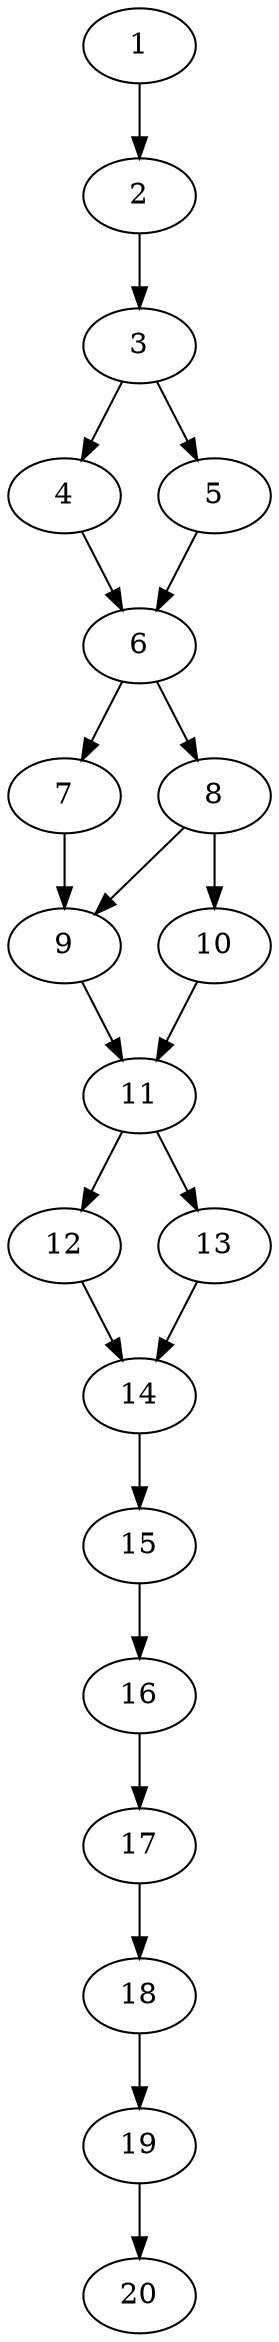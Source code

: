 // DAG automatically generated by daggen at Thu Oct  3 13:58:42 2019
// ./daggen --dot -n 20 --ccr 0.3 --fat 0.3 --regular 0.5 --density 0.9 --mindata 5242880 --maxdata 52428800 
digraph G {
  1 [size="23186773", alpha="0.20", expect_size="6956032"] 
  1 -> 2 [size ="6956032"]
  2 [size="173701120", alpha="0.11", expect_size="52110336"] 
  2 -> 3 [size ="52110336"]
  3 [size="154897067", alpha="0.09", expect_size="46469120"] 
  3 -> 4 [size ="46469120"]
  3 -> 5 [size ="46469120"]
  4 [size="136161280", alpha="0.16", expect_size="40848384"] 
  4 -> 6 [size ="40848384"]
  5 [size="127559680", alpha="0.01", expect_size="38267904"] 
  5 -> 6 [size ="38267904"]
  6 [size="46813867", alpha="0.11", expect_size="14044160"] 
  6 -> 7 [size ="14044160"]
  6 -> 8 [size ="14044160"]
  7 [size="43595093", alpha="0.08", expect_size="13078528"] 
  7 -> 9 [size ="13078528"]
  8 [size="173765973", alpha="0.06", expect_size="52129792"] 
  8 -> 9 [size ="52129792"]
  8 -> 10 [size ="52129792"]
  9 [size="31324160", alpha="0.15", expect_size="9397248"] 
  9 -> 11 [size ="9397248"]
  10 [size="58142720", alpha="0.02", expect_size="17442816"] 
  10 -> 11 [size ="17442816"]
  11 [size="139878400", alpha="0.18", expect_size="41963520"] 
  11 -> 12 [size ="41963520"]
  11 -> 13 [size ="41963520"]
  12 [size="139202560", alpha="0.12", expect_size="41760768"] 
  12 -> 14 [size ="41760768"]
  13 [size="68365653", alpha="0.02", expect_size="20509696"] 
  13 -> 14 [size ="20509696"]
  14 [size="138786133", alpha="0.10", expect_size="41635840"] 
  14 -> 15 [size ="41635840"]
  15 [size="107386880", alpha="0.18", expect_size="32216064"] 
  15 -> 16 [size ="32216064"]
  16 [size="115295573", alpha="0.07", expect_size="34588672"] 
  16 -> 17 [size ="34588672"]
  17 [size="42014720", alpha="0.06", expect_size="12604416"] 
  17 -> 18 [size ="12604416"]
  18 [size="107475627", alpha="0.12", expect_size="32242688"] 
  18 -> 19 [size ="32242688"]
  19 [size="154214400", alpha="0.06", expect_size="46264320"] 
  19 -> 20 [size ="46264320"]
  20 [size="114063360", alpha="0.05", expect_size="34219008"] 
}
